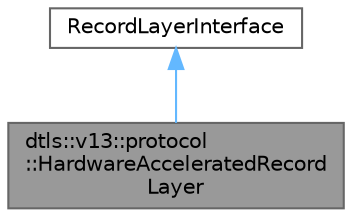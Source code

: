 digraph "dtls::v13::protocol::HardwareAcceleratedRecordLayer"
{
 // LATEX_PDF_SIZE
  bgcolor="transparent";
  edge [fontname=Helvetica,fontsize=10,labelfontname=Helvetica,labelfontsize=10];
  node [fontname=Helvetica,fontsize=10,shape=box,height=0.2,width=0.4];
  Node1 [id="Node000001",label="dtls::v13::protocol\l::HardwareAcceleratedRecord\lLayer",height=0.2,width=0.4,color="gray40", fillcolor="grey60", style="filled", fontcolor="black",tooltip="Hardware-accelerated DTLS record layer."];
  Node2 -> Node1 [id="edge1_Node000001_Node000002",dir="back",color="steelblue1",style="solid",tooltip=" "];
  Node2 [id="Node000002",label="RecordLayerInterface",height=0.2,width=0.4,color="gray40", fillcolor="white", style="filled",tooltip=" "];
}
